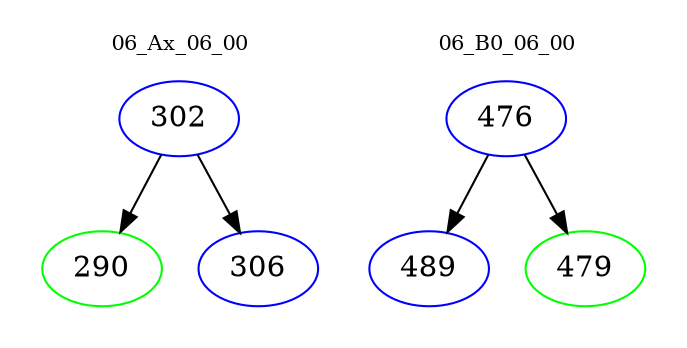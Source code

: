 digraph{
subgraph cluster_0 {
color = white
label = "06_Ax_06_00";
fontsize=10;
T0_302 [label="302", color="blue"]
T0_302 -> T0_290 [color="black"]
T0_290 [label="290", color="green"]
T0_302 -> T0_306 [color="black"]
T0_306 [label="306", color="blue"]
}
subgraph cluster_1 {
color = white
label = "06_B0_06_00";
fontsize=10;
T1_476 [label="476", color="blue"]
T1_476 -> T1_489 [color="black"]
T1_489 [label="489", color="blue"]
T1_476 -> T1_479 [color="black"]
T1_479 [label="479", color="green"]
}
}
